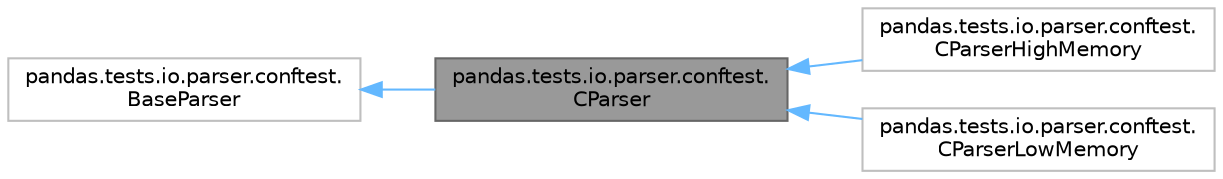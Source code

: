 digraph "pandas.tests.io.parser.conftest.CParser"
{
 // LATEX_PDF_SIZE
  bgcolor="transparent";
  edge [fontname=Helvetica,fontsize=10,labelfontname=Helvetica,labelfontsize=10];
  node [fontname=Helvetica,fontsize=10,shape=box,height=0.2,width=0.4];
  rankdir="LR";
  Node1 [id="Node000001",label="pandas.tests.io.parser.conftest.\lCParser",height=0.2,width=0.4,color="gray40", fillcolor="grey60", style="filled", fontcolor="black",tooltip=" "];
  Node2 -> Node1 [id="edge1_Node000001_Node000002",dir="back",color="steelblue1",style="solid",tooltip=" "];
  Node2 [id="Node000002",label="pandas.tests.io.parser.conftest.\lBaseParser",height=0.2,width=0.4,color="grey75", fillcolor="white", style="filled",URL="$dd/d95/classpandas_1_1tests_1_1io_1_1parser_1_1conftest_1_1BaseParser.html",tooltip=" "];
  Node1 -> Node3 [id="edge2_Node000001_Node000003",dir="back",color="steelblue1",style="solid",tooltip=" "];
  Node3 [id="Node000003",label="pandas.tests.io.parser.conftest.\lCParserHighMemory",height=0.2,width=0.4,color="grey75", fillcolor="white", style="filled",URL="$da/db9/classpandas_1_1tests_1_1io_1_1parser_1_1conftest_1_1CParserHighMemory.html",tooltip=" "];
  Node1 -> Node4 [id="edge3_Node000001_Node000004",dir="back",color="steelblue1",style="solid",tooltip=" "];
  Node4 [id="Node000004",label="pandas.tests.io.parser.conftest.\lCParserLowMemory",height=0.2,width=0.4,color="grey75", fillcolor="white", style="filled",URL="$dd/d11/classpandas_1_1tests_1_1io_1_1parser_1_1conftest_1_1CParserLowMemory.html",tooltip=" "];
}

